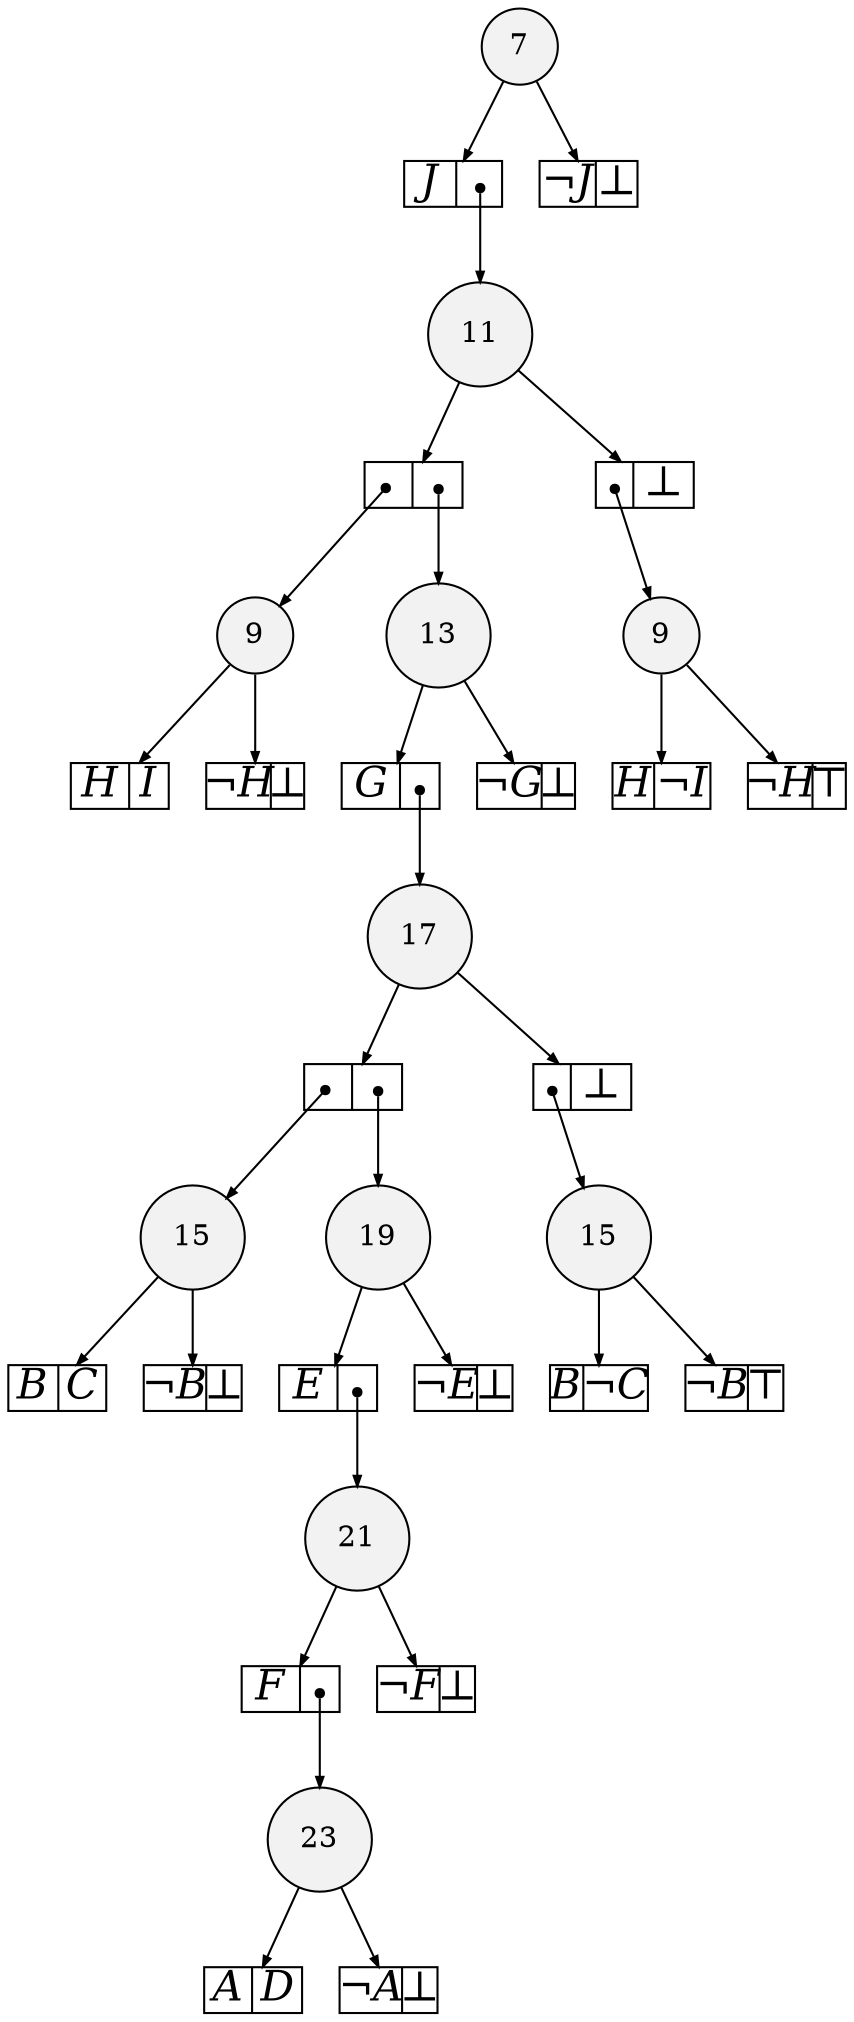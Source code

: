 
digraph sdd {

overlap=false

{rank=same; n368 }
{rank=same; n381 }
{rank=same; n397 }
{rank=same; n412 }
{rank=same; n392 n77 }
{rank=same; n428 }
{rank=same; n441 }
{rank=same; n408 n261 }
{rank=same; n145 }

n368 [label= "23",style=filled,fillcolor=gray95,shape=circle,height=.25,width=.25]; 
n368e0
      [label= "<L>A|<R>D",
      shape=record,
      fontsize=20,
      fontname="Times-Italic",
      fillcolor=white,
      style=filled,
      fixedsize=true,
      height=.30, 
      width=.65];

n368->n368e0 [arrowsize=.50];
n368e1
      [label= "<L>&not;A|<R>&#8869;",
      shape=record,
      fontsize=20,
      fontname="Times-Italic",
      fillcolor=white,
      style=filled,
      fixedsize=true,
      height=.30, 
      width=.65];

n368->n368e1 [arrowsize=.50];
n381 [label= "21",style=filled,fillcolor=gray95,shape=circle,height=.25,width=.25]; 
n381e0
      [label= "<L>F|<R>",
      shape=record,
      fontsize=20,
      fontname="Times-Italic",
      fillcolor=white,
      style=filled,
      fixedsize=true,
      height=.30, 
      width=.65];

n381->n381e0 [arrowsize=.50];
n381e0:R:c->n368 [arrowsize=.50,tailclip=false,arrowtail=dot,dir=both];
n381e1
      [label= "<L>&not;F|<R>&#8869;",
      shape=record,
      fontsize=20,
      fontname="Times-Italic",
      fillcolor=white,
      style=filled,
      fixedsize=true,
      height=.30, 
      width=.65];

n381->n381e1 [arrowsize=.50];
n397 [label= "19",style=filled,fillcolor=gray95,shape=circle,height=.25,width=.25]; 
n397e0
      [label= "<L>E|<R>",
      shape=record,
      fontsize=20,
      fontname="Times-Italic",
      fillcolor=white,
      style=filled,
      fixedsize=true,
      height=.30, 
      width=.65];

n397->n397e0 [arrowsize=.50];
n397e0:R:c->n381 [arrowsize=.50,tailclip=false,arrowtail=dot,dir=both];
n397e1
      [label= "<L>&not;E|<R>&#8869;",
      shape=record,
      fontsize=20,
      fontname="Times-Italic",
      fillcolor=white,
      style=filled,
      fixedsize=true,
      height=.30, 
      width=.65];

n397->n397e1 [arrowsize=.50];
n412 [label= "17",style=filled,fillcolor=gray95,shape=circle,height=.25,width=.25]; 
n412e0
      [label= "<L>|<R>",
      shape=record,
      fontsize=20,
      fontname="Times-Italic",
      fillcolor=white,
      style=filled,
      fixedsize=true,
      height=.30, 
      width=.65];

n412->n412e0 [arrowsize=.50];
n412e0:L:c->n77 [arrowsize=.50,tailclip=false,arrowtail=dot,dir=both];
n412e0:R:c->n397 [arrowsize=.50,tailclip=false,arrowtail=dot,dir=both];
n412e1
      [label= "<L>|<R>&#8869;",
      shape=record,
      fontsize=20,
      fontname="Times-Italic",
      fillcolor=white,
      style=filled,
      fixedsize=true,
      height=.30, 
      width=.65];

n412->n412e1 [arrowsize=.50];
n412e1:L:c->n392 [arrowsize=.50,tailclip=false,arrowtail=dot,dir=both];
n392 [label= "15",style=filled,fillcolor=gray95,shape=circle,height=.25,width=.25]; 
n392e0
      [label= "<L>B|<R>&not;C",
      shape=record,
      fontsize=20,
      fontname="Times-Italic",
      fillcolor=white,
      style=filled,
      fixedsize=true,
      height=.30, 
      width=.65];

n392->n392e0 [arrowsize=.50];
n392e1
      [label= "<L>&not;B|<R>&#8868;",
      shape=record,
      fontsize=20,
      fontname="Times-Italic",
      fillcolor=white,
      style=filled,
      fixedsize=true,
      height=.30, 
      width=.65];

n392->n392e1 [arrowsize=.50];
n77 [label= "15",style=filled,fillcolor=gray95,shape=circle,height=.25,width=.25]; 
n77e0
      [label= "<L>B|<R>C",
      shape=record,
      fontsize=20,
      fontname="Times-Italic",
      fillcolor=white,
      style=filled,
      fixedsize=true,
      height=.30, 
      width=.65];

n77->n77e0 [arrowsize=.50];
n77e1
      [label= "<L>&not;B|<R>&#8869;",
      shape=record,
      fontsize=20,
      fontname="Times-Italic",
      fillcolor=white,
      style=filled,
      fixedsize=true,
      height=.30, 
      width=.65];

n77->n77e1 [arrowsize=.50];
n428 [label= "13",style=filled,fillcolor=gray95,shape=circle,height=.25,width=.25]; 
n428e0
      [label= "<L>G|<R>",
      shape=record,
      fontsize=20,
      fontname="Times-Italic",
      fillcolor=white,
      style=filled,
      fixedsize=true,
      height=.30, 
      width=.65];

n428->n428e0 [arrowsize=.50];
n428e0:R:c->n412 [arrowsize=.50,tailclip=false,arrowtail=dot,dir=both];
n428e1
      [label= "<L>&not;G|<R>&#8869;",
      shape=record,
      fontsize=20,
      fontname="Times-Italic",
      fillcolor=white,
      style=filled,
      fixedsize=true,
      height=.30, 
      width=.65];

n428->n428e1 [arrowsize=.50];
n441 [label= "11",style=filled,fillcolor=gray95,shape=circle,height=.25,width=.25]; 
n441e0
      [label= "<L>|<R>",
      shape=record,
      fontsize=20,
      fontname="Times-Italic",
      fillcolor=white,
      style=filled,
      fixedsize=true,
      height=.30, 
      width=.65];

n441->n441e0 [arrowsize=.50];
n441e0:L:c->n261 [arrowsize=.50,tailclip=false,arrowtail=dot,dir=both];
n441e0:R:c->n428 [arrowsize=.50,tailclip=false,arrowtail=dot,dir=both];
n441e1
      [label= "<L>|<R>&#8869;",
      shape=record,
      fontsize=20,
      fontname="Times-Italic",
      fillcolor=white,
      style=filled,
      fixedsize=true,
      height=.30, 
      width=.65];

n441->n441e1 [arrowsize=.50];
n441e1:L:c->n408 [arrowsize=.50,tailclip=false,arrowtail=dot,dir=both];
n408 [label= "9",style=filled,fillcolor=gray95,shape=circle,height=.25,width=.25]; 
n408e0
      [label= "<L>H|<R>&not;I",
      shape=record,
      fontsize=20,
      fontname="Times-Italic",
      fillcolor=white,
      style=filled,
      fixedsize=true,
      height=.30, 
      width=.65];

n408->n408e0 [arrowsize=.50];
n408e1
      [label= "<L>&not;H|<R>&#8868;",
      shape=record,
      fontsize=20,
      fontname="Times-Italic",
      fillcolor=white,
      style=filled,
      fixedsize=true,
      height=.30, 
      width=.65];

n408->n408e1 [arrowsize=.50];
n261 [label= "9",style=filled,fillcolor=gray95,shape=circle,height=.25,width=.25]; 
n261e0
      [label= "<L>H|<R>I",
      shape=record,
      fontsize=20,
      fontname="Times-Italic",
      fillcolor=white,
      style=filled,
      fixedsize=true,
      height=.30, 
      width=.65];

n261->n261e0 [arrowsize=.50];
n261e1
      [label= "<L>&not;H|<R>&#8869;",
      shape=record,
      fontsize=20,
      fontname="Times-Italic",
      fillcolor=white,
      style=filled,
      fixedsize=true,
      height=.30, 
      width=.65];

n261->n261e1 [arrowsize=.50];
n145 [label= "7",style=filled,fillcolor=gray95,shape=circle,height=.25,width=.25]; 
n145e0
      [label= "<L>J|<R>",
      shape=record,
      fontsize=20,
      fontname="Times-Italic",
      fillcolor=white,
      style=filled,
      fixedsize=true,
      height=.30, 
      width=.65];

n145->n145e0 [arrowsize=.50];
n145e0:R:c->n441 [arrowsize=.50,tailclip=false,arrowtail=dot,dir=both];
n145e1
      [label= "<L>&not;J|<R>&#8869;",
      shape=record,
      fontsize=20,
      fontname="Times-Italic",
      fillcolor=white,
      style=filled,
      fixedsize=true,
      height=.30, 
      width=.65];

n145->n145e1 [arrowsize=.50];


}